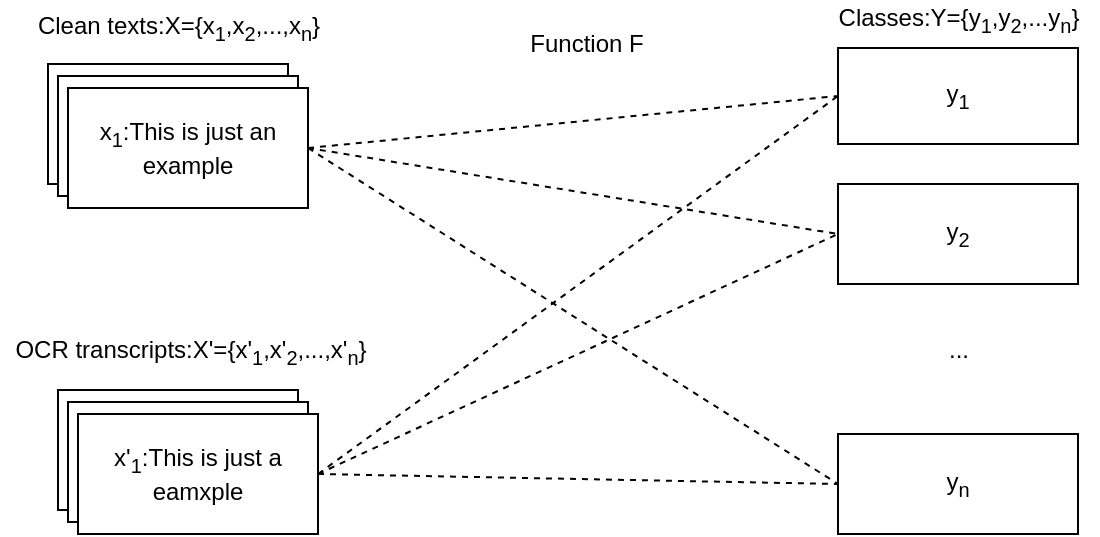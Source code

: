 <mxfile version="14.9.3" type="github">
  <diagram id="nSvNm-MXKPnd6NRilGM2" name="Page-1">
    <mxGraphModel dx="845" dy="509" grid="0" gridSize="10" guides="1" tooltips="1" connect="1" arrows="1" fold="1" page="1" pageScale="1" pageWidth="827" pageHeight="1169" math="0" shadow="0">
      <root>
        <mxCell id="0" />
        <mxCell id="1" parent="0" />
        <mxCell id="Gs1G3N7H25UIlm9828O6-9" value="" style="rounded=0;whiteSpace=wrap;html=1;shadow=0;glass=0;labelBackgroundColor=none;sketch=0;fillColor=#ffffff;" vertex="1" parent="1">
          <mxGeometry x="145" y="127" width="120" height="60" as="geometry" />
        </mxCell>
        <mxCell id="Gs1G3N7H25UIlm9828O6-10" value="" style="rounded=0;whiteSpace=wrap;html=1;shadow=0;glass=0;labelBackgroundColor=none;sketch=0;fillColor=#ffffff;" vertex="1" parent="1">
          <mxGeometry x="150" y="133" width="120" height="60" as="geometry" />
        </mxCell>
        <mxCell id="Gs1G3N7H25UIlm9828O6-14" value="" style="rounded=0;orthogonalLoop=1;jettySize=auto;html=1;strokeWidth=1;shadow=0;startArrow=none;startFill=0;endArrow=none;endFill=0;exitX=1;exitY=0.5;exitDx=0;exitDy=0;entryX=0;entryY=0.5;entryDx=0;entryDy=0;dashed=1;" edge="1" parent="1" source="Gs1G3N7H25UIlm9828O6-11" target="Gs1G3N7H25UIlm9828O6-12">
          <mxGeometry relative="1" as="geometry" />
        </mxCell>
        <mxCell id="Gs1G3N7H25UIlm9828O6-11" value="x&lt;sub&gt;1&lt;/sub&gt;:This is just an example" style="rounded=0;whiteSpace=wrap;html=1;shadow=0;glass=0;labelBackgroundColor=none;sketch=0;fillColor=#ffffff;" vertex="1" parent="1">
          <mxGeometry x="155" y="139" width="120" height="60" as="geometry" />
        </mxCell>
        <mxCell id="Gs1G3N7H25UIlm9828O6-12" value="y&lt;sub&gt;1&lt;/sub&gt;" style="whiteSpace=wrap;html=1;rounded=0;shadow=0;glass=0;sketch=0;" vertex="1" parent="1">
          <mxGeometry x="540" y="119" width="120" height="48" as="geometry" />
        </mxCell>
        <mxCell id="Gs1G3N7H25UIlm9828O6-15" value="y&lt;sub&gt;2&lt;/sub&gt;" style="whiteSpace=wrap;html=1;rounded=0;shadow=0;glass=0;sketch=0;" vertex="1" parent="1">
          <mxGeometry x="540" y="187" width="120" height="50" as="geometry" />
        </mxCell>
        <mxCell id="Gs1G3N7H25UIlm9828O6-16" value="y&lt;sub&gt;n&lt;/sub&gt;" style="whiteSpace=wrap;html=1;rounded=0;shadow=0;glass=0;sketch=0;" vertex="1" parent="1">
          <mxGeometry x="540" y="312" width="120" height="50" as="geometry" />
        </mxCell>
        <mxCell id="Gs1G3N7H25UIlm9828O6-17" value="" style="rounded=0;orthogonalLoop=1;jettySize=auto;html=1;strokeWidth=1;shadow=0;startArrow=none;startFill=0;endArrow=none;endFill=0;exitX=1;exitY=0.5;exitDx=0;exitDy=0;entryX=0;entryY=0.5;entryDx=0;entryDy=0;dashed=1;" edge="1" parent="1" source="Gs1G3N7H25UIlm9828O6-11" target="Gs1G3N7H25UIlm9828O6-15">
          <mxGeometry relative="1" as="geometry">
            <mxPoint x="290" y="127.405" as="sourcePoint" />
            <mxPoint x="540" y="66.595" as="targetPoint" />
          </mxGeometry>
        </mxCell>
        <mxCell id="Gs1G3N7H25UIlm9828O6-18" value="" style="rounded=0;orthogonalLoop=1;jettySize=auto;html=1;strokeWidth=1;shadow=0;startArrow=none;startFill=0;endArrow=none;endFill=0;exitX=1;exitY=0.5;exitDx=0;exitDy=0;entryX=0;entryY=0.5;entryDx=0;entryDy=0;dashed=1;" edge="1" parent="1" source="Gs1G3N7H25UIlm9828O6-11" target="Gs1G3N7H25UIlm9828O6-16">
          <mxGeometry relative="1" as="geometry">
            <mxPoint x="300" y="137.405" as="sourcePoint" />
            <mxPoint x="550" y="76.595" as="targetPoint" />
          </mxGeometry>
        </mxCell>
        <mxCell id="Gs1G3N7H25UIlm9828O6-19" value="..." style="text;html=1;align=center;verticalAlign=middle;resizable=0;points=[];autosize=1;strokeColor=none;" vertex="1" parent="1">
          <mxGeometry x="585" y="260" width="30" height="20" as="geometry" />
        </mxCell>
        <mxCell id="Gs1G3N7H25UIlm9828O6-20" value="Clean texts:X={x&lt;sub&gt;1&lt;/sub&gt;,x&lt;sub&gt;2&lt;/sub&gt;,...,x&lt;sub&gt;n&lt;/sub&gt;}" style="text;html=1;align=center;verticalAlign=middle;resizable=0;points=[];autosize=1;strokeColor=none;" vertex="1" parent="1">
          <mxGeometry x="130" y="99" width="160" height="20" as="geometry" />
        </mxCell>
        <mxCell id="Gs1G3N7H25UIlm9828O6-21" value="Function F" style="text;html=1;align=center;verticalAlign=middle;resizable=0;points=[];autosize=1;strokeColor=none;" vertex="1" parent="1">
          <mxGeometry x="379" y="107" width="70" height="20" as="geometry" />
        </mxCell>
        <mxCell id="Gs1G3N7H25UIlm9828O6-22" value="Classes:Y={y&lt;sub&gt;1&lt;/sub&gt;,y&lt;sub&gt;2&lt;/sub&gt;,...y&lt;sub&gt;n&lt;/sub&gt;}" style="text;html=1;align=center;verticalAlign=middle;resizable=0;points=[];autosize=1;strokeColor=none;" vertex="1" parent="1">
          <mxGeometry x="530" y="95" width="140" height="20" as="geometry" />
        </mxCell>
        <mxCell id="Gs1G3N7H25UIlm9828O6-23" value="" style="rounded=0;whiteSpace=wrap;html=1;shadow=0;glass=0;labelBackgroundColor=none;sketch=0;fillColor=#ffffff;" vertex="1" parent="1">
          <mxGeometry x="150" y="290" width="120" height="60" as="geometry" />
        </mxCell>
        <mxCell id="Gs1G3N7H25UIlm9828O6-24" value="" style="rounded=0;whiteSpace=wrap;html=1;shadow=0;glass=0;labelBackgroundColor=none;sketch=0;fillColor=#ffffff;" vertex="1" parent="1">
          <mxGeometry x="155" y="296" width="120" height="60" as="geometry" />
        </mxCell>
        <mxCell id="Gs1G3N7H25UIlm9828O6-25" value="x&#39;&lt;sub&gt;1&lt;/sub&gt;:This is just a eamxple" style="rounded=0;whiteSpace=wrap;html=1;shadow=0;glass=0;labelBackgroundColor=none;sketch=0;fillColor=#ffffff;" vertex="1" parent="1">
          <mxGeometry x="160" y="302" width="120" height="60" as="geometry" />
        </mxCell>
        <mxCell id="Gs1G3N7H25UIlm9828O6-26" value="OCR transcripts:X&#39;={x&#39;&lt;sub&gt;1&lt;/sub&gt;,x&#39;&lt;sub&gt;2&lt;/sub&gt;,...,x&#39;&lt;sub&gt;n&lt;/sub&gt;}" style="text;html=1;align=center;verticalAlign=middle;resizable=0;points=[];autosize=1;strokeColor=none;" vertex="1" parent="1">
          <mxGeometry x="121" y="260" width="189" height="21" as="geometry" />
        </mxCell>
        <mxCell id="Gs1G3N7H25UIlm9828O6-27" value="" style="rounded=0;orthogonalLoop=1;jettySize=auto;html=1;strokeWidth=1;shadow=0;startArrow=none;startFill=0;endArrow=none;endFill=0;exitX=1;exitY=0.5;exitDx=0;exitDy=0;entryX=0;entryY=0.5;entryDx=0;entryDy=0;dashed=1;" edge="1" parent="1" source="Gs1G3N7H25UIlm9828O6-25" target="Gs1G3N7H25UIlm9828O6-12">
          <mxGeometry relative="1" as="geometry">
            <mxPoint x="290" y="330.6" as="sourcePoint" />
            <mxPoint x="555" y="309.4" as="targetPoint" />
          </mxGeometry>
        </mxCell>
        <mxCell id="Gs1G3N7H25UIlm9828O6-28" value="" style="rounded=0;orthogonalLoop=1;jettySize=auto;html=1;strokeWidth=1;shadow=0;startArrow=none;startFill=0;endArrow=none;endFill=0;exitX=1;exitY=0.5;exitDx=0;exitDy=0;entryX=0;entryY=0.5;entryDx=0;entryDy=0;dashed=1;" edge="1" parent="1" source="Gs1G3N7H25UIlm9828O6-25" target="Gs1G3N7H25UIlm9828O6-15">
          <mxGeometry relative="1" as="geometry">
            <mxPoint x="295" y="189" as="sourcePoint" />
            <mxPoint x="560" y="167.8" as="targetPoint" />
          </mxGeometry>
        </mxCell>
        <mxCell id="Gs1G3N7H25UIlm9828O6-29" value="" style="rounded=0;orthogonalLoop=1;jettySize=auto;html=1;strokeWidth=1;shadow=0;startArrow=none;startFill=0;endArrow=none;endFill=0;exitX=1;exitY=0.5;exitDx=0;exitDy=0;entryX=0;entryY=0.5;entryDx=0;entryDy=0;dashed=1;" edge="1" parent="1" source="Gs1G3N7H25UIlm9828O6-25" target="Gs1G3N7H25UIlm9828O6-16">
          <mxGeometry relative="1" as="geometry">
            <mxPoint x="305" y="199" as="sourcePoint" />
            <mxPoint x="570" y="177.8" as="targetPoint" />
          </mxGeometry>
        </mxCell>
      </root>
    </mxGraphModel>
  </diagram>
</mxfile>

